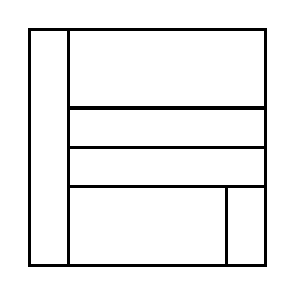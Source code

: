 \begin{tikzpicture}[very thick, scale=.5]
    \draw (0,0) rectangle (1,6);
    \draw (1,4) rectangle (6,6);
    \draw (1,3) rectangle (6,4);
    \draw (1,2) rectangle (6,3);
    \draw (1,0) rectangle (5,2);
    \draw (5,0) rectangle (6,2);
\end{tikzpicture}
